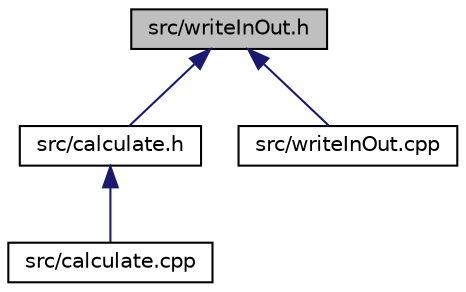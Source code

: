 digraph "src/writeInOut.h"
{
 // LATEX_PDF_SIZE
  edge [fontname="Helvetica",fontsize="10",labelfontname="Helvetica",labelfontsize="10"];
  node [fontname="Helvetica",fontsize="10",shape=record];
  Node1 [label="src/writeInOut.h",height=0.2,width=0.4,color="black", fillcolor="grey75", style="filled", fontcolor="black",tooltip=" "];
  Node1 -> Node2 [dir="back",color="midnightblue",fontsize="10",style="solid",fontname="Helvetica"];
  Node2 [label="src/calculate.h",height=0.2,width=0.4,color="black", fillcolor="white", style="filled",URL="$calculate_8h.html",tooltip=" "];
  Node2 -> Node3 [dir="back",color="midnightblue",fontsize="10",style="solid",fontname="Helvetica"];
  Node3 [label="src/calculate.cpp",height=0.2,width=0.4,color="black", fillcolor="white", style="filled",URL="$calculate_8cpp.html",tooltip=" "];
  Node1 -> Node4 [dir="back",color="midnightblue",fontsize="10",style="solid",fontname="Helvetica"];
  Node4 [label="src/writeInOut.cpp",height=0.2,width=0.4,color="black", fillcolor="white", style="filled",URL="$writeInOut_8cpp.html",tooltip=" "];
}
